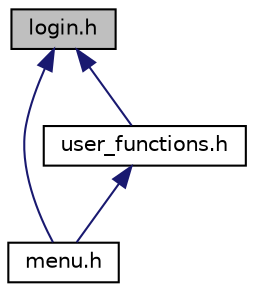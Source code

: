 digraph "login.h"
{
 // LATEX_PDF_SIZE
  edge [fontname="Helvetica",fontsize="10",labelfontname="Helvetica",labelfontsize="10"];
  node [fontname="Helvetica",fontsize="10",shape=record];
  Node1 [label="login.h",height=0.2,width=0.4,color="black", fillcolor="grey75", style="filled", fontcolor="black",tooltip="Cabecera de código para el login de usuarios."];
  Node1 -> Node2 [dir="back",color="midnightblue",fontsize="10",style="solid",fontname="Helvetica"];
  Node2 [label="menu.h",height=0.2,width=0.4,color="black", fillcolor="white", style="filled",URL="$menu_8h.html",tooltip="Interfaz de la aplicación."];
  Node1 -> Node3 [dir="back",color="midnightblue",fontsize="10",style="solid",fontname="Helvetica"];
  Node3 [label="user_functions.h",height=0.2,width=0.4,color="black", fillcolor="white", style="filled",URL="$user__functions_8h.html",tooltip="Base de datos para El Plátano de Oro."];
  Node3 -> Node2 [dir="back",color="midnightblue",fontsize="10",style="solid",fontname="Helvetica"];
}
